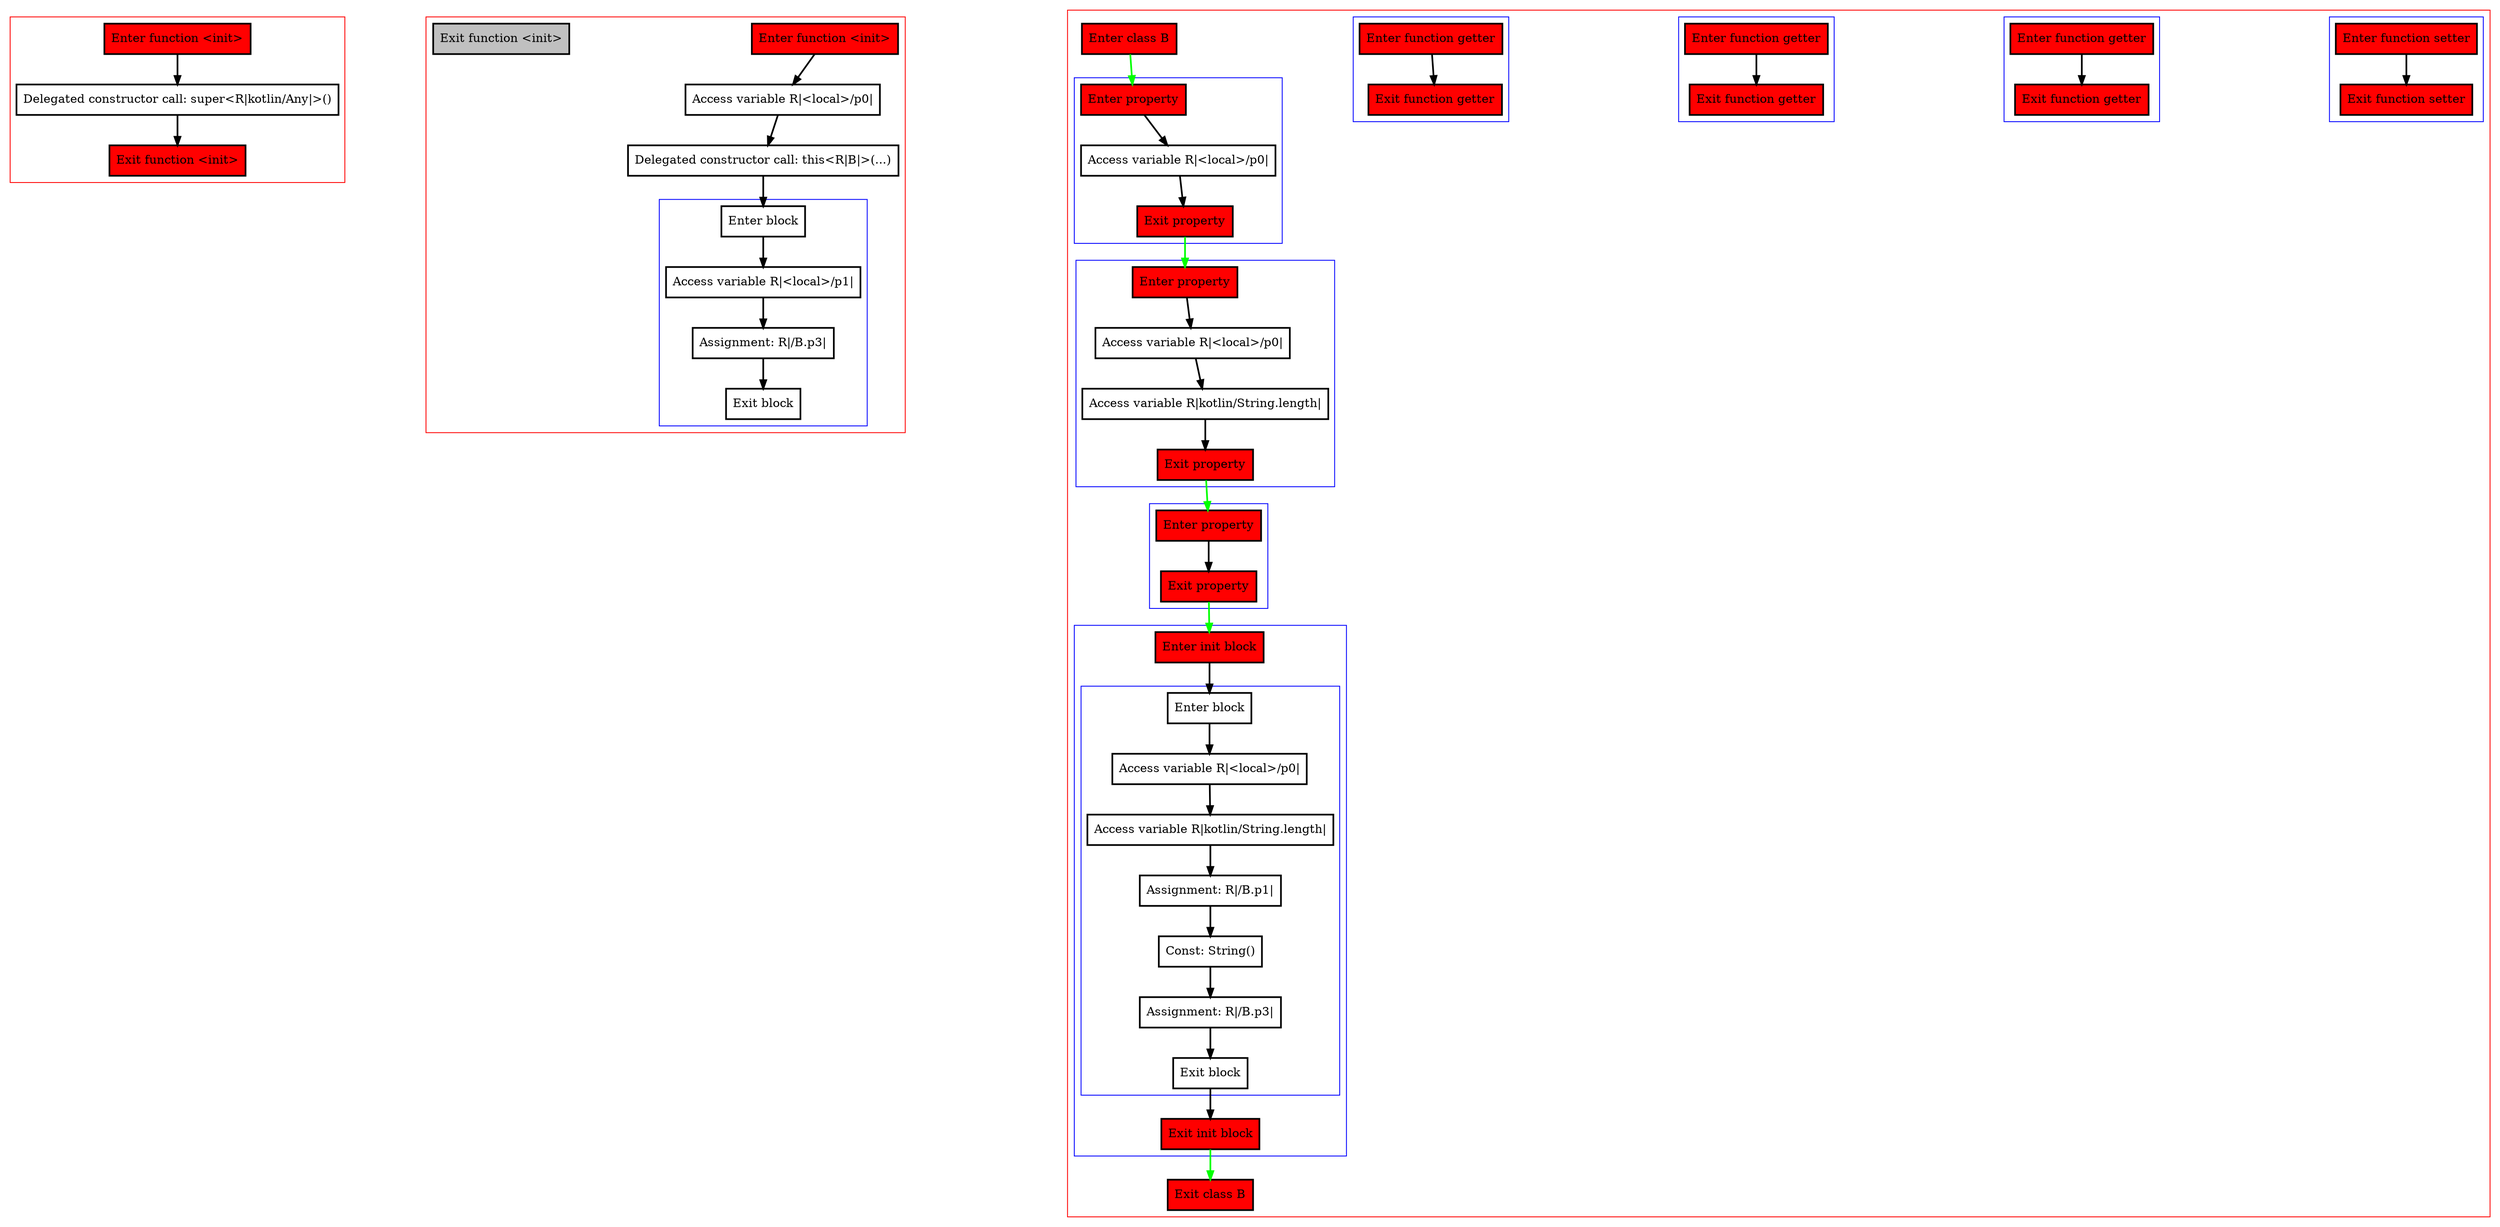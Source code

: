 digraph secondaryConstructorCfg_kt {
    graph [nodesep=3]
    node [shape=box penwidth=2]
    edge [penwidth=2]

    subgraph cluster_0 {
        color=red
        0 [label="Enter function <init>" style="filled" fillcolor=red];
        2 [label="Delegated constructor call: super<R|kotlin/Any|>()"];
        1 [label="Exit function <init>" style="filled" fillcolor=red];
    }
    0 -> {2};
    2 -> {1};

    subgraph cluster_1 {
        color=red
        20 [label="Enter function <init>" style="filled" fillcolor=red];
        22 [label="Access variable R|<local>/p0|"];
        23 [label="Delegated constructor call: this<R|B|>(...)"];
        subgraph cluster_2 {
            color=blue
            24 [label="Enter block"];
            25 [label="Access variable R|<local>/p1|"];
            26 [label="Assignment: R|/B.p3|"];
            27 [label="Exit block"];
        }
        21 [label="Exit function <init>" style="filled" fillcolor=red style="filled" fillcolor=gray];
    }
    20 -> {22};
    22 -> {23};
    23 -> {24};
    24 -> {25};
    25 -> {26};
    26 -> {27};

    subgraph cluster_3 {
        color=red
        37 [label="Enter class B" style="filled" fillcolor=red];
        subgraph cluster_4 {
            color=blue
            16 [label="Enter function setter" style="filled" fillcolor=red];
            17 [label="Exit function setter" style="filled" fillcolor=red];
        }
        subgraph cluster_5 {
            color=blue
            14 [label="Enter function getter" style="filled" fillcolor=red];
            15 [label="Exit function getter" style="filled" fillcolor=red];
        }
        subgraph cluster_6 {
            color=blue
            8 [label="Enter function getter" style="filled" fillcolor=red];
            9 [label="Exit function getter" style="filled" fillcolor=red];
        }
        subgraph cluster_7 {
            color=blue
            3 [label="Enter function getter" style="filled" fillcolor=red];
            4 [label="Exit function getter" style="filled" fillcolor=red];
        }
        subgraph cluster_8 {
            color=blue
            5 [label="Enter property" style="filled" fillcolor=red];
            7 [label="Access variable R|<local>/p0|"];
            6 [label="Exit property" style="filled" fillcolor=red];
        }
        subgraph cluster_9 {
            color=blue
            10 [label="Enter property" style="filled" fillcolor=red];
            12 [label="Access variable R|<local>/p0|"];
            13 [label="Access variable R|kotlin/String.length|"];
            11 [label="Exit property" style="filled" fillcolor=red];
        }
        subgraph cluster_10 {
            color=blue
            18 [label="Enter property" style="filled" fillcolor=red];
            19 [label="Exit property" style="filled" fillcolor=red];
        }
        subgraph cluster_11 {
            color=blue
            28 [label="Enter init block" style="filled" fillcolor=red];
            subgraph cluster_12 {
                color=blue
                30 [label="Enter block"];
                31 [label="Access variable R|<local>/p0|"];
                32 [label="Access variable R|kotlin/String.length|"];
                33 [label="Assignment: R|/B.p1|"];
                34 [label="Const: String()"];
                35 [label="Assignment: R|/B.p3|"];
                36 [label="Exit block"];
            }
            29 [label="Exit init block" style="filled" fillcolor=red];
        }
        38 [label="Exit class B" style="filled" fillcolor=red];
    }
    37 -> {5} [color=green];
    5 -> {7};
    6 -> {10} [color=green];
    7 -> {6};
    3 -> {4};
    10 -> {12};
    11 -> {18} [color=green];
    12 -> {13};
    13 -> {11};
    8 -> {9};
    18 -> {19};
    19 -> {28} [color=green];
    14 -> {15};
    16 -> {17};
    28 -> {30};
    29 -> {38} [color=green];
    30 -> {31};
    31 -> {32};
    32 -> {33};
    33 -> {34};
    34 -> {35};
    35 -> {36};
    36 -> {29};

}

